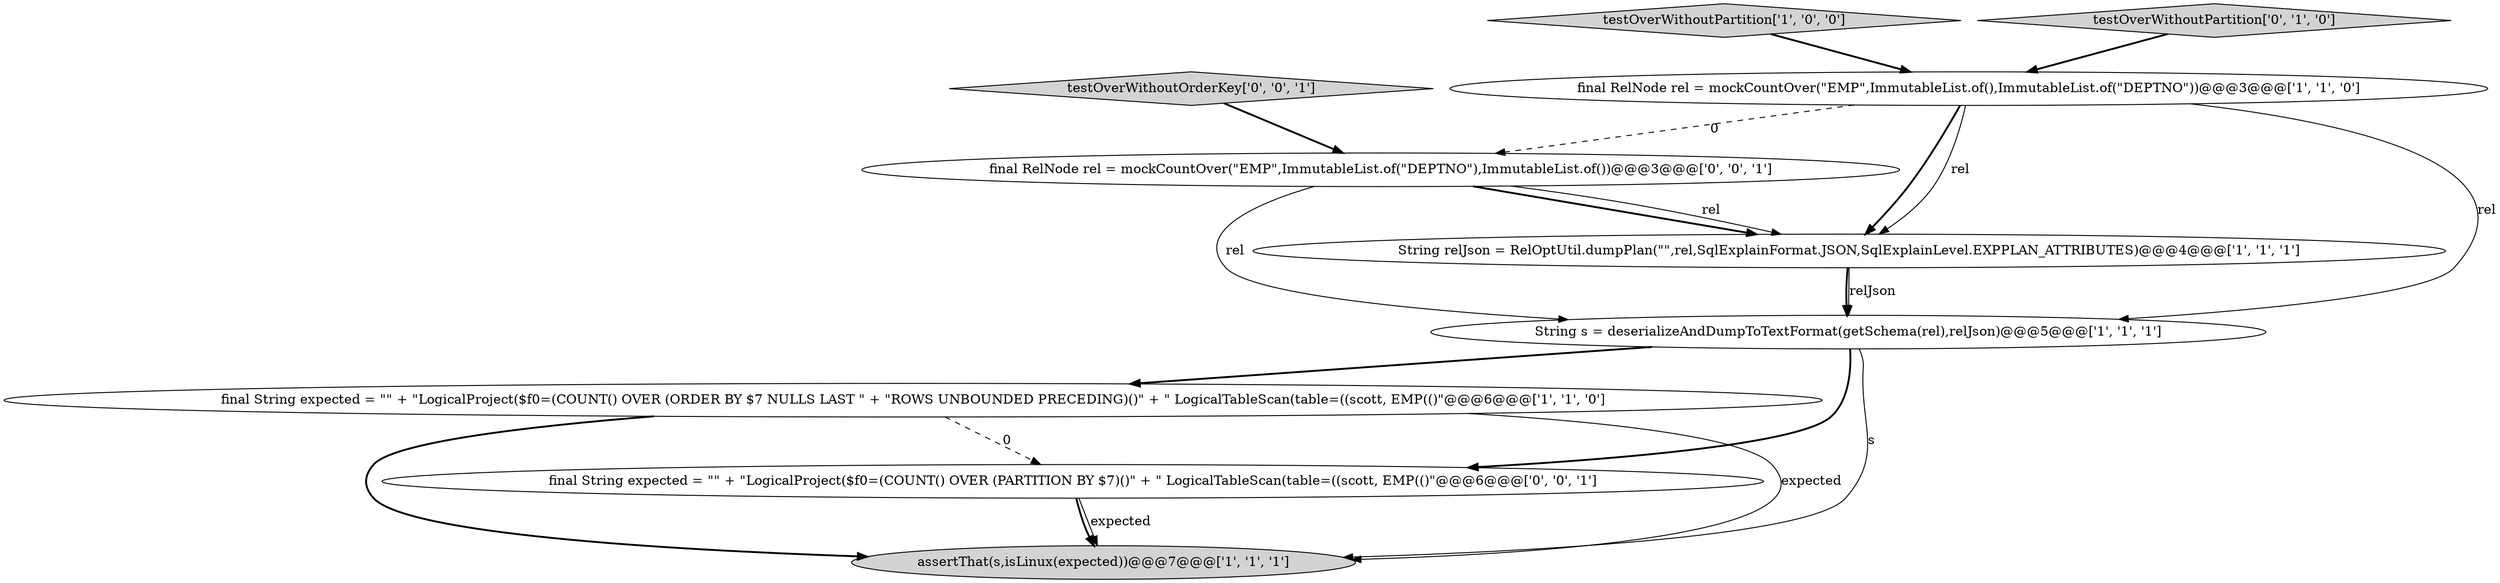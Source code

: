 digraph {
4 [style = filled, label = "assertThat(s,isLinux(expected))@@@7@@@['1', '1', '1']", fillcolor = lightgray, shape = ellipse image = "AAA0AAABBB1BBB"];
8 [style = filled, label = "final RelNode rel = mockCountOver(\"EMP\",ImmutableList.of(\"DEPTNO\"),ImmutableList.of())@@@3@@@['0', '0', '1']", fillcolor = white, shape = ellipse image = "AAA0AAABBB3BBB"];
3 [style = filled, label = "final RelNode rel = mockCountOver(\"EMP\",ImmutableList.of(),ImmutableList.of(\"DEPTNO\"))@@@3@@@['1', '1', '0']", fillcolor = white, shape = ellipse image = "AAA0AAABBB1BBB"];
2 [style = filled, label = "testOverWithoutPartition['1', '0', '0']", fillcolor = lightgray, shape = diamond image = "AAA0AAABBB1BBB"];
7 [style = filled, label = "final String expected = \"\" + \"LogicalProject($f0=(COUNT() OVER (PARTITION BY $7)()\" + \" LogicalTableScan(table=((scott, EMP(()\"@@@6@@@['0', '0', '1']", fillcolor = white, shape = ellipse image = "AAA0AAABBB3BBB"];
6 [style = filled, label = "testOverWithoutPartition['0', '1', '0']", fillcolor = lightgray, shape = diamond image = "AAA0AAABBB2BBB"];
5 [style = filled, label = "String relJson = RelOptUtil.dumpPlan(\"\",rel,SqlExplainFormat.JSON,SqlExplainLevel.EXPPLAN_ATTRIBUTES)@@@4@@@['1', '1', '1']", fillcolor = white, shape = ellipse image = "AAA0AAABBB1BBB"];
1 [style = filled, label = "String s = deserializeAndDumpToTextFormat(getSchema(rel),relJson)@@@5@@@['1', '1', '1']", fillcolor = white, shape = ellipse image = "AAA0AAABBB1BBB"];
0 [style = filled, label = "final String expected = \"\" + \"LogicalProject($f0=(COUNT() OVER (ORDER BY $7 NULLS LAST \" + \"ROWS UNBOUNDED PRECEDING)()\" + \" LogicalTableScan(table=((scott, EMP(()\"@@@6@@@['1', '1', '0']", fillcolor = white, shape = ellipse image = "AAA0AAABBB1BBB"];
9 [style = filled, label = "testOverWithoutOrderKey['0', '0', '1']", fillcolor = lightgray, shape = diamond image = "AAA0AAABBB3BBB"];
8->1 [style = solid, label="rel"];
6->3 [style = bold, label=""];
5->1 [style = bold, label=""];
3->8 [style = dashed, label="0"];
3->5 [style = bold, label=""];
1->0 [style = bold, label=""];
1->4 [style = solid, label="s"];
7->4 [style = bold, label=""];
8->5 [style = bold, label=""];
3->1 [style = solid, label="rel"];
8->5 [style = solid, label="rel"];
7->4 [style = solid, label="expected"];
0->4 [style = bold, label=""];
9->8 [style = bold, label=""];
5->1 [style = solid, label="relJson"];
1->7 [style = bold, label=""];
0->4 [style = solid, label="expected"];
0->7 [style = dashed, label="0"];
3->5 [style = solid, label="rel"];
2->3 [style = bold, label=""];
}
